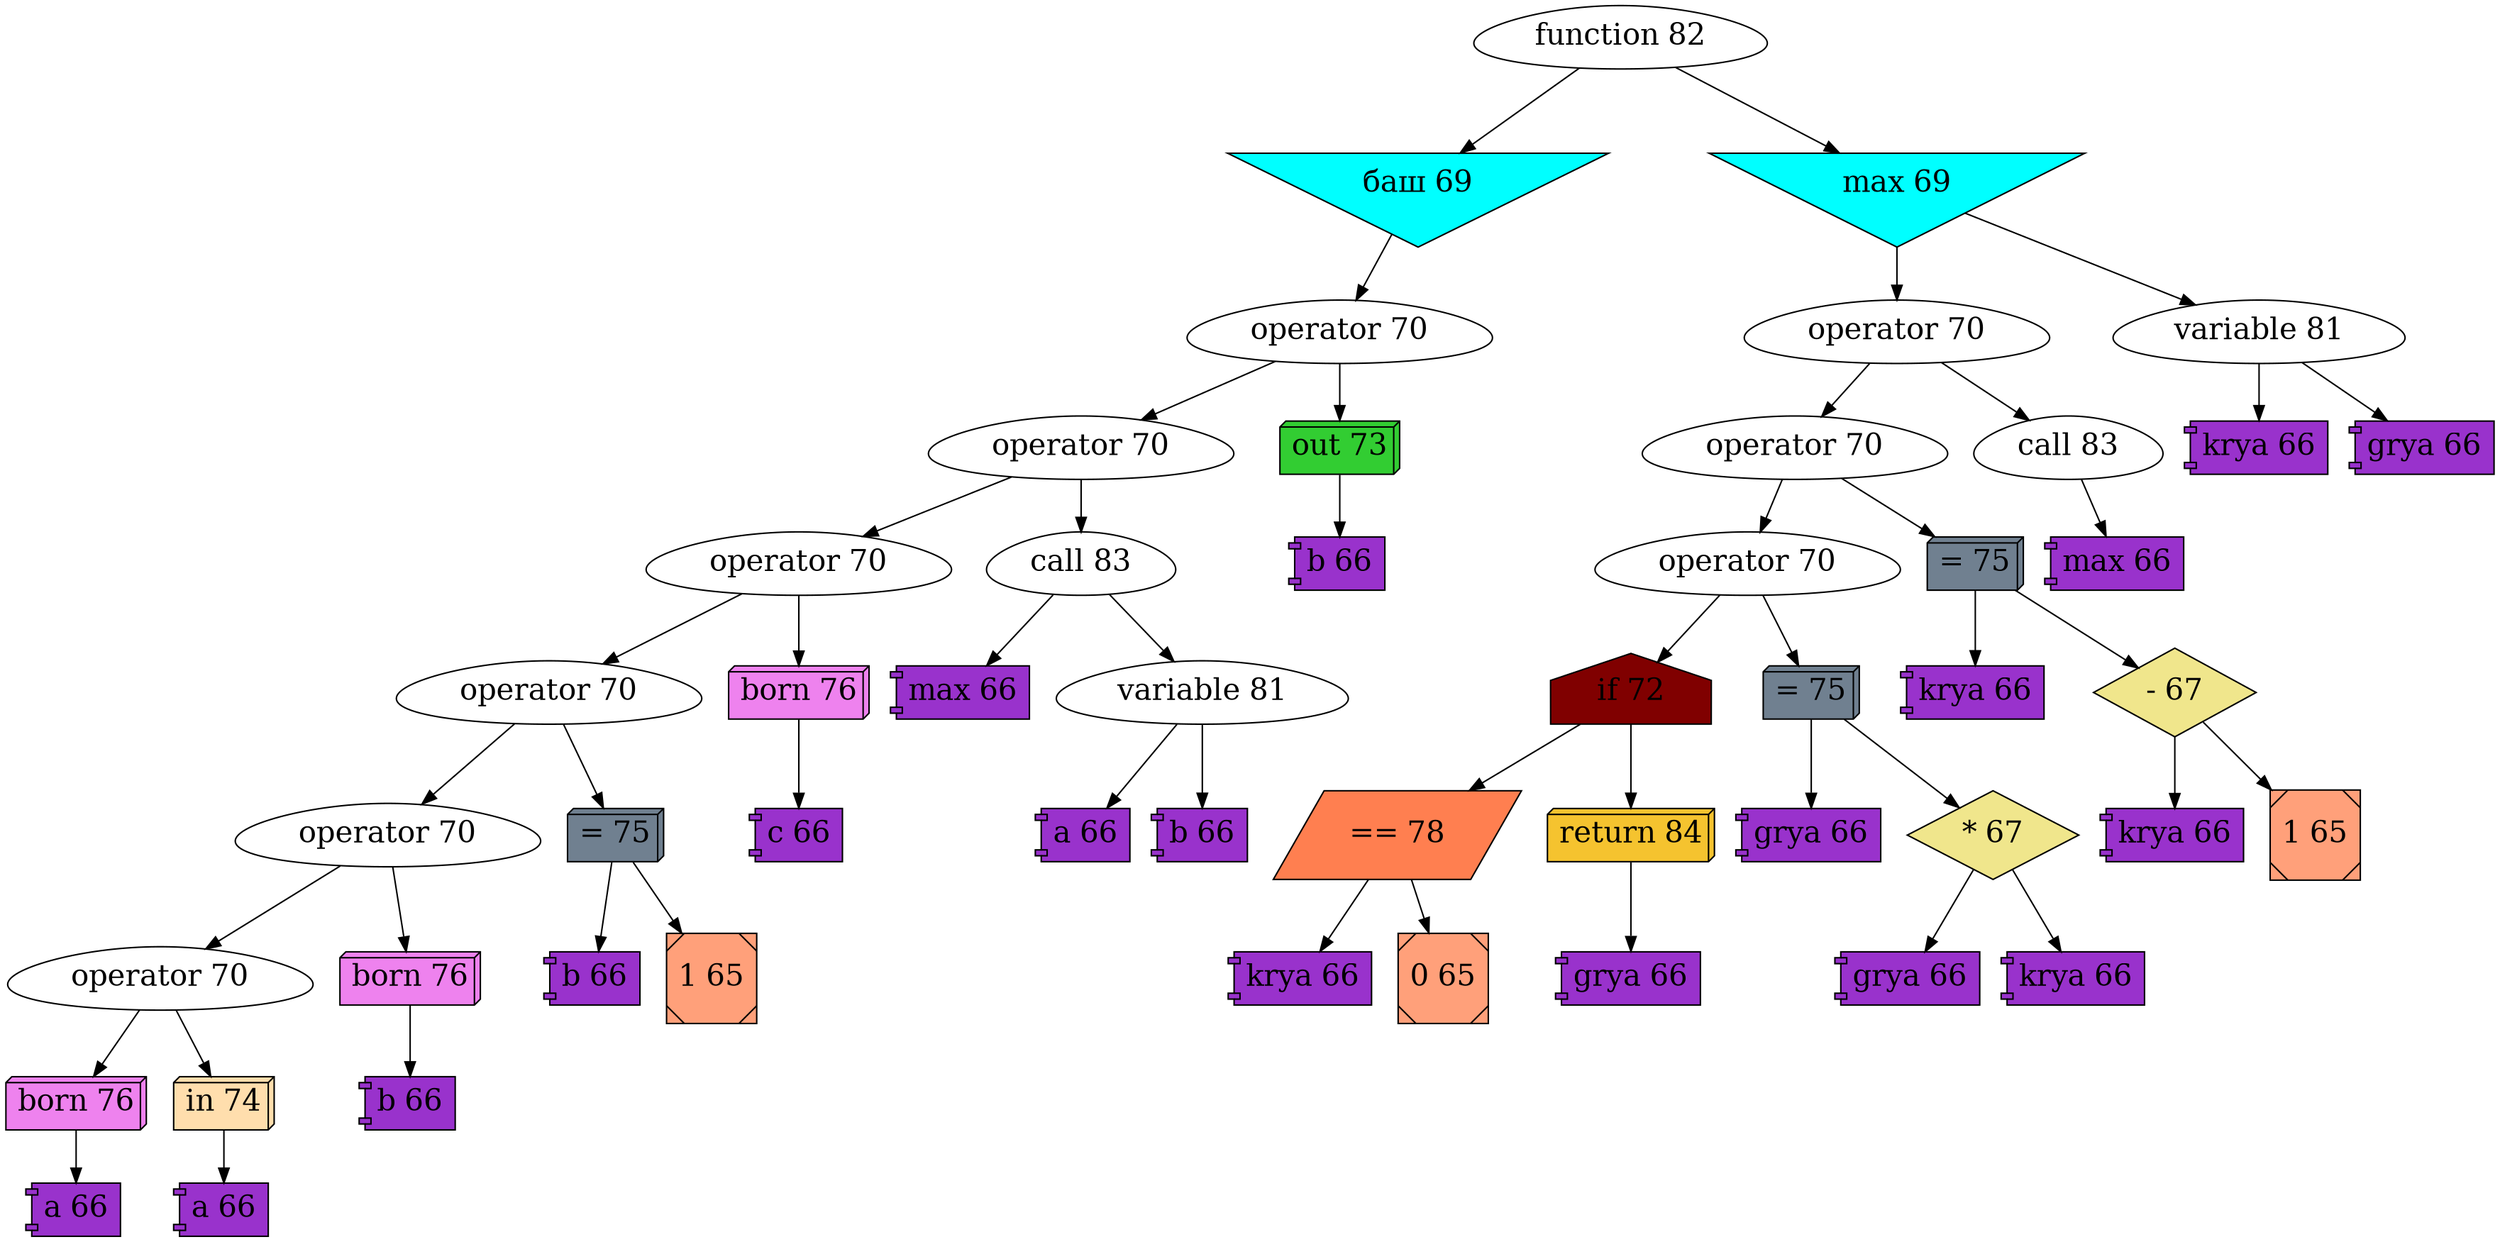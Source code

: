 digraph {
	node[color = "#000000", fontsize = 20];
	edge[color = "#000000", fontsize = 20];
		hey0[label = "function 82", shape = "egg", color="#000000", style="filled", fillcolor = "#FFFFFF"];
		hey0->hey1;
		hey1[label = "баш 69", shape = "invtriangle", color="#000000", style="filled", fillcolor = "#00FFFF"];
		hey1->hey2;
		hey2[label = "operator 70", shape = "egg", color="#000000", style="filled", fillcolor = "#FFFFFF"];
		hey2->hey3;
		hey3[label = "operator 70", shape = "egg", color="#000000", style="filled", fillcolor = "#FFFFFF"];
		hey3->hey4;
		hey4[label = "operator 70", shape = "egg", color="#000000", style="filled", fillcolor = "#FFFFFF"];
		hey4->hey5;
		hey5[label = "operator 70", shape = "egg", color="#000000", style="filled", fillcolor = "#FFFFFF"];
		hey5->hey6;
		hey6[label = "operator 70", shape = "egg", color="#000000", style="filled", fillcolor = "#FFFFFF"];
		hey6->hey7;
		hey7[label = "operator 70", shape = "egg", color="#000000", style="filled", fillcolor = "#FFFFFF"];
		hey7->hey8;
		hey8[label = "born 76", shape = "box3d", color="#000000", style="filled", fillcolor = "#EE82EE"];
		hey8->hey9;
		hey9[label = "a 66", shape = "component", color="#000000", style="filled", fillcolor = "#9932CC"];
		hey7->hey10;
		hey10[label = "in 74", shape = "box3d", color="#000000", style="filled", fillcolor = "#FFDEAD"];
		hey10->hey11;
		hey11[label = "a 66", shape = "component", color="#000000", style="filled", fillcolor = "#9932CC"];
		hey6->hey12;
		hey12[label = "born 76", shape = "box3d", color="#000000", style="filled", fillcolor = "#EE82EE"];
		hey12->hey13;
		hey13[label = "b 66", shape = "component", color="#000000", style="filled", fillcolor = "#9932CC"];
		hey5->hey14;
		hey14[label = "= 75", shape = "box3d", color="#000000", style="filled", fillcolor = "#708090"];
		hey14->hey15;
		hey15[label = "b 66", shape = "component", color="#000000", style="filled", fillcolor = "#9932CC"];
		hey14->hey16;
		hey16[label = "1 65", shape = "Msquare", color="#000000", style="filled", fillcolor = "#FFA07A"];
		hey4->hey17;
		hey17[label = "born 76", shape = "box3d", color="#000000", style="filled", fillcolor = "#EE82EE"];
		hey17->hey18;
		hey18[label = "c 66", shape = "component", color="#000000", style="filled", fillcolor = "#9932CC"];
		hey3->hey19;
		hey19[label = "call 83", shape = "egg", color="#000000", style="filled", fillcolor = "#FFFFFF"];
		hey19->hey20;
		hey20[label = "max 66", shape = "component", color="#000000", style="filled", fillcolor = "#9932CC"];
		hey19->hey21;
		hey21[label = "variable 81", shape = "egg", color="#000000", style="filled", fillcolor = "#FFFFFF"];
		hey21->hey22;
		hey22[label = "a 66", shape = "component", color="#000000", style="filled", fillcolor = "#9932CC"];
		hey21->hey23;
		hey23[label = "b 66", shape = "component", color="#000000", style="filled", fillcolor = "#9932CC"];
		hey2->hey24;
		hey24[label = "out 73", shape = "box3d", color="#000000", style="filled", fillcolor = "#32CD32"];
		hey24->hey25;
		hey25[label = "b 66", shape = "component", color="#000000", style="filled", fillcolor = "#9932CC"];
		hey0->hey26;
		hey26[label = "max 69", shape = "invtriangle", color="#000000", style="filled", fillcolor = "#00FFFF"];
		hey26->hey27;
		hey27[label = "operator 70", shape = "egg", color="#000000", style="filled", fillcolor = "#FFFFFF"];
		hey27->hey28;
		hey28[label = "operator 70", shape = "egg", color="#000000", style="filled", fillcolor = "#FFFFFF"];
		hey28->hey29;
		hey29[label = "operator 70", shape = "egg", color="#000000", style="filled", fillcolor = "#FFFFFF"];
		hey29->hey30;
		hey30[label = "if 72", shape = "house", color="#000000", style="filled", fillcolor = "#800000"];
		hey30->hey31;
		hey31[label = "== 78", shape = "parallelogram", color="#000000", style="filled", fillcolor = "#FF7F50"];
		hey31->hey32;
		hey32[label = "krya 66", shape = "component", color="#000000", style="filled", fillcolor = "#9932CC"];
		hey31->hey33;
		hey33[label = "0 65", shape = "Msquare", color="#000000", style="filled", fillcolor = "#FFA07A"];
		hey30->hey34;
		hey34[label = "return 84", shape = "box3d", color="#000000", style="filled", fillcolor = "#F5C32F"];
		hey34->hey35;
		hey35[label = "grya 66", shape = "component", color="#000000", style="filled", fillcolor = "#9932CC"];
		hey29->hey36;
		hey36[label = "= 75", shape = "box3d", color="#000000", style="filled", fillcolor = "#708090"];
		hey36->hey37;
		hey37[label = "grya 66", shape = "component", color="#000000", style="filled", fillcolor = "#9932CC"];
		hey36->hey38;
		hey38[label = "* 67", shape = "diamond", color="#000000", style="filled", fillcolor = "#F0E68C"];
		hey38->hey39;
		hey39[label = "grya 66", shape = "component", color="#000000", style="filled", fillcolor = "#9932CC"];
		hey38->hey40;
		hey40[label = "krya 66", shape = "component", color="#000000", style="filled", fillcolor = "#9932CC"];
		hey28->hey41;
		hey41[label = "= 75", shape = "box3d", color="#000000", style="filled", fillcolor = "#708090"];
		hey41->hey42;
		hey42[label = "krya 66", shape = "component", color="#000000", style="filled", fillcolor = "#9932CC"];
		hey41->hey43;
		hey43[label = "- 67", shape = "diamond", color="#000000", style="filled", fillcolor = "#F0E68C"];
		hey43->hey44;
		hey44[label = "krya 66", shape = "component", color="#000000", style="filled", fillcolor = "#9932CC"];
		hey43->hey45;
		hey45[label = "1 65", shape = "Msquare", color="#000000", style="filled", fillcolor = "#FFA07A"];
		hey27->hey46;
		hey46[label = "call 83", shape = "egg", color="#000000", style="filled", fillcolor = "#FFFFFF"];
		hey46->hey47;
		hey47[label = "max 66", shape = "component", color="#000000", style="filled", fillcolor = "#9932CC"];
		hey26->hey48;
		hey48[label = "variable 81", shape = "egg", color="#000000", style="filled", fillcolor = "#FFFFFF"];
		hey48->hey49;
		hey49[label = "krya 66", shape = "component", color="#000000", style="filled", fillcolor = "#9932CC"];
		hey48->hey50;
		hey50[label = "grya 66", shape = "component", color="#000000", style="filled", fillcolor = "#9932CC"];
}